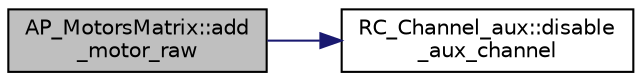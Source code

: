 digraph "AP_MotorsMatrix::add_motor_raw"
{
 // INTERACTIVE_SVG=YES
  edge [fontname="Helvetica",fontsize="10",labelfontname="Helvetica",labelfontsize="10"];
  node [fontname="Helvetica",fontsize="10",shape=record];
  rankdir="LR";
  Node1 [label="AP_MotorsMatrix::add\l_motor_raw",height=0.2,width=0.4,color="black", fillcolor="grey75", style="filled" fontcolor="black"];
  Node1 -> Node2 [color="midnightblue",fontsize="10",style="solid",fontname="Helvetica"];
  Node2 [label="RC_Channel_aux::disable\l_aux_channel",height=0.2,width=0.4,color="black", fillcolor="white", style="filled",URL="$classRC__Channel__aux.html#ae2d90edd68bfa74648a4ed8743b27b3e"];
}

